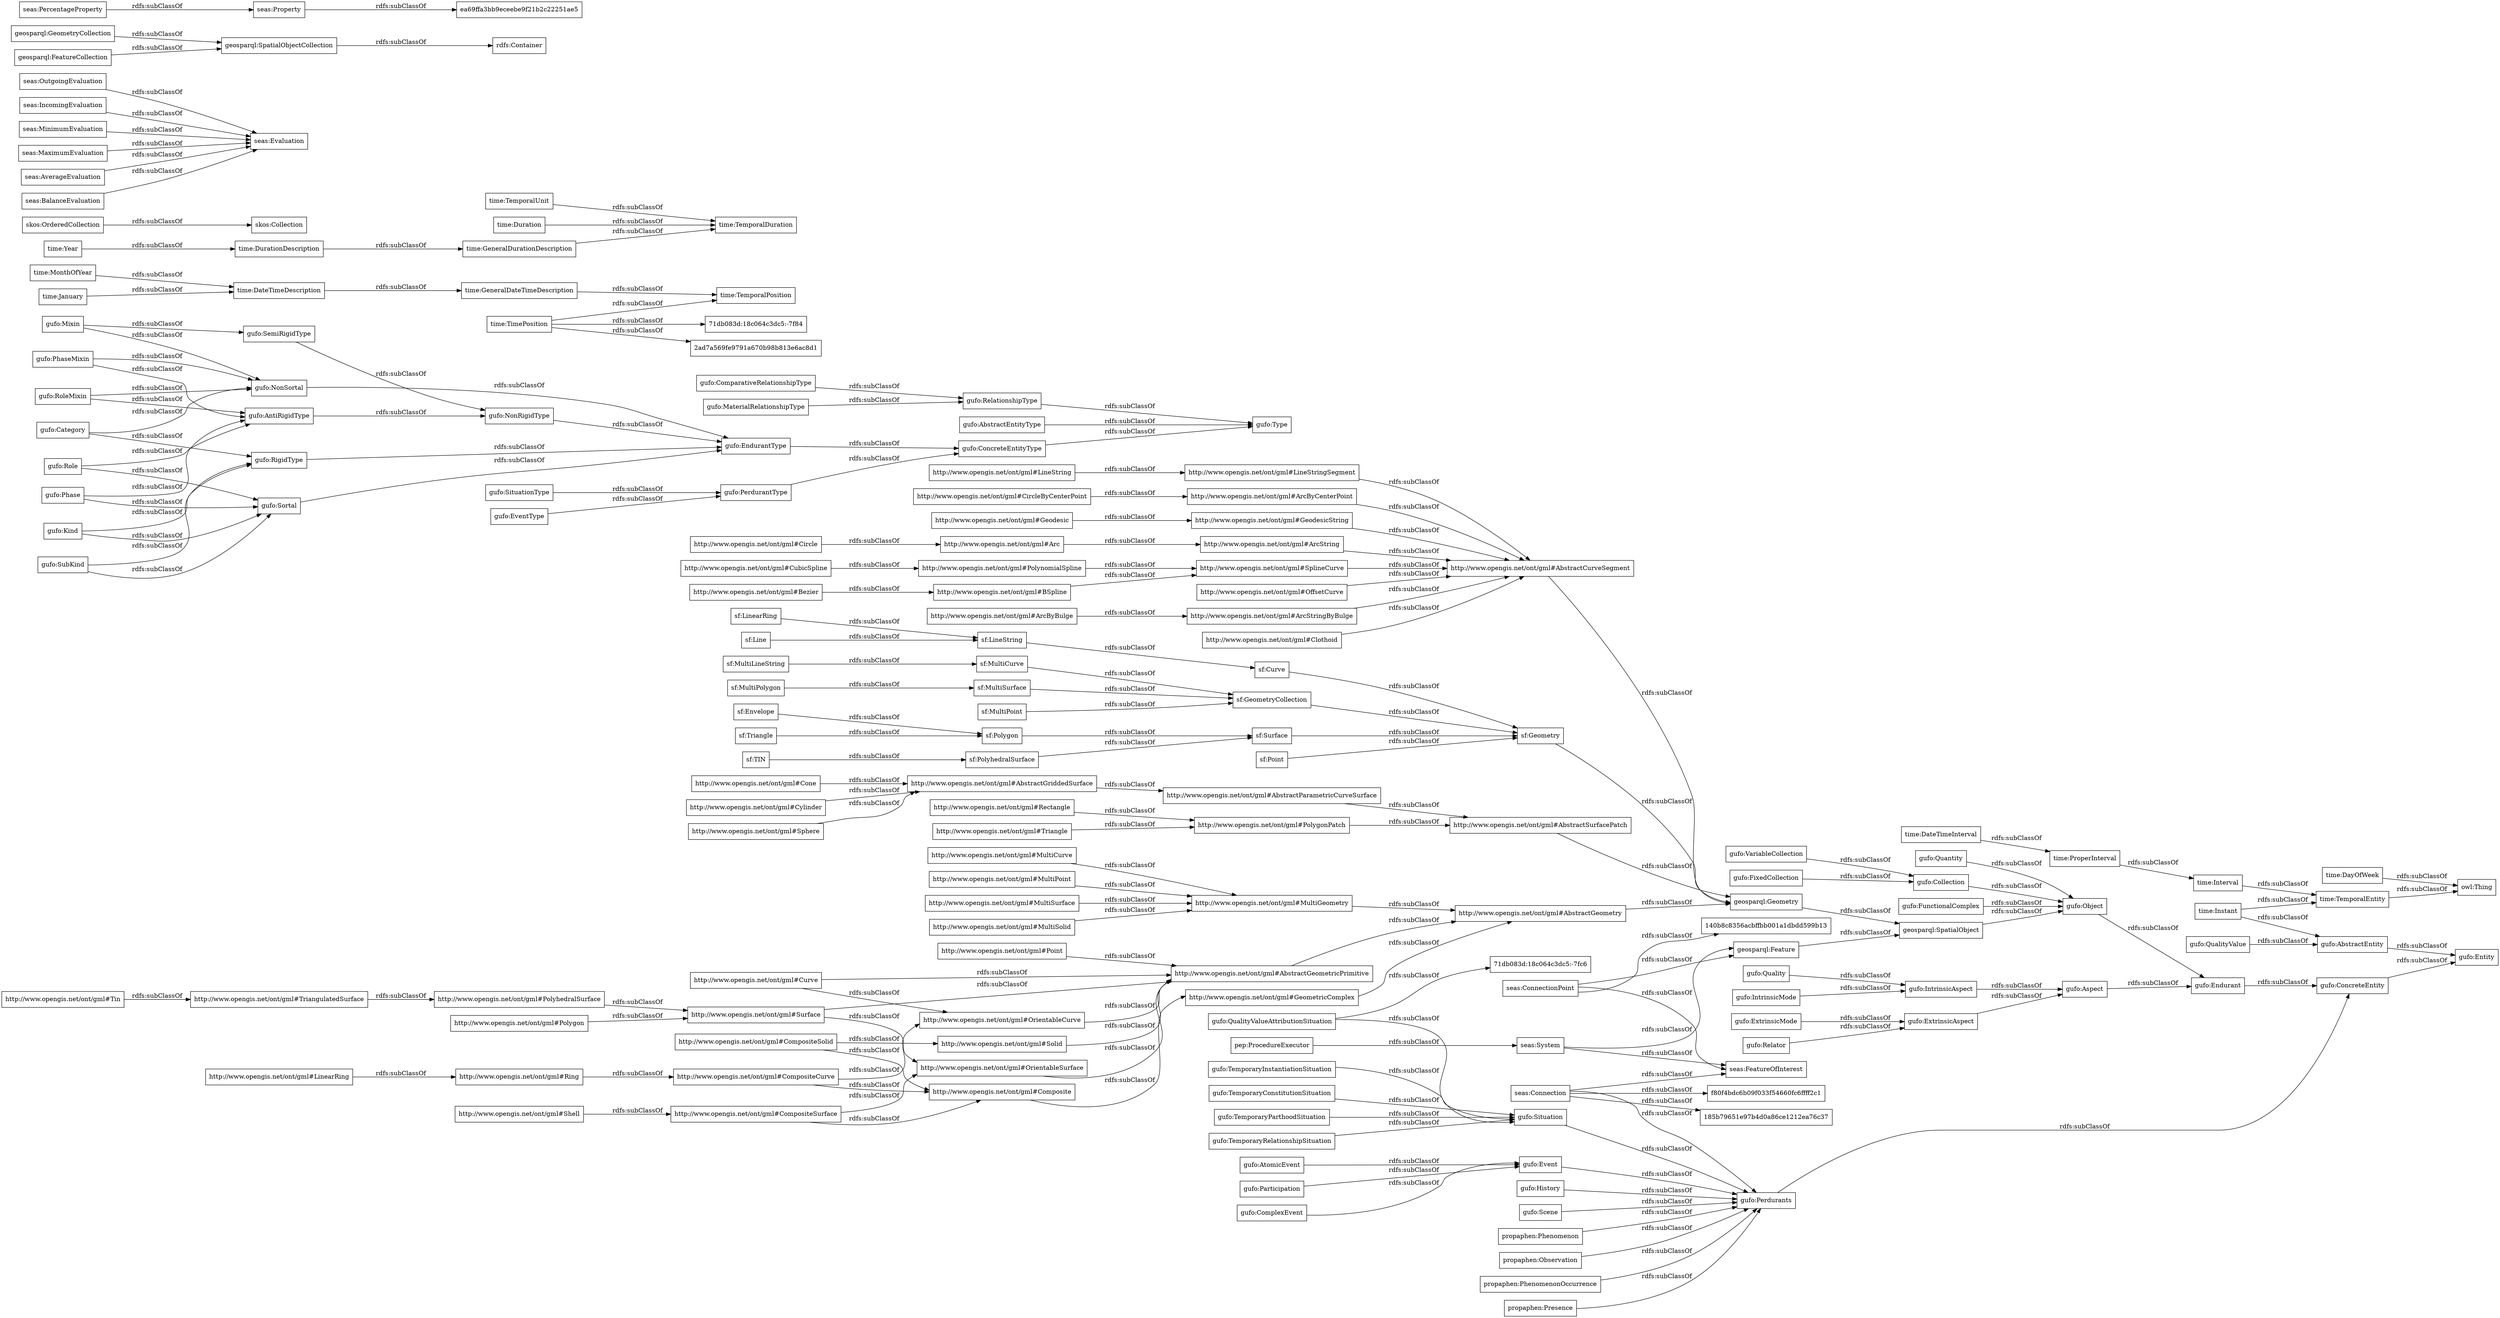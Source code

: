 digraph ar2dtool_diagram { 
rankdir=LR;
size="1000"
node [shape = rectangle, color="black"]; "time:DateTimeInterval" "http://www.opengis.net/ont/gml#MultiSurface" "gufo:Category" "gufo:History" "http://www.opengis.net/ont/gml#CompositeSurface" "http://www.opengis.net/ont/gml#Triangle" "http://www.opengis.net/ont/gml#MultiSolid" "gufo:Quality" "http://www.opengis.net/ont/gml#Cylinder" "time:MonthOfYear" "time:TimePosition" "time:GeneralDateTimeDescription" "gufo:Situation" "gufo:Sortal" "time:DayOfWeek" "http://www.opengis.net/ont/gml#Surface" "gufo:QualityValueAttributionSituation" "time:TemporalUnit" "time:ProperInterval" "71db083d:18c064c3dc5:-7fc6" "http://www.opengis.net/ont/gml#TriangulatedSurface" "gufo:SubKind" "http://www.opengis.net/ont/gml#Composite" "gufo:Scene" "gufo:ComparativeRelationshipType" "http://www.opengis.net/ont/gml#CompositeCurve" "http://www.opengis.net/ont/gml#PolyhedralSurface" "http://www.opengis.net/ont/gml#ArcString" "gufo:TemporaryInstantiationSituation" "gufo:ConcreteEntity" "http://www.opengis.net/ont/gml#MultiGeometry" "time:Instant" "gufo:AbstractEntity" "http://www.opengis.net/ont/gml#Tin" "gufo:AtomicEvent" "propaphen:Phenomenon" "seas:Connection" "http://www.opengis.net/ont/gml#SplineCurve" "http://www.opengis.net/ont/gml#MultiCurve" "gufo:AbstractEntityType" "propaphen:Observation" "gufo:Type" "http://www.opengis.net/ont/gml#OffsetCurve" "71db083d:18c064c3dc5:-7f84" "http://www.opengis.net/ont/gml#Circle" "http://www.opengis.net/ont/gml#AbstractGriddedSurface" "gufo:TemporaryConstitutionSituation" "gufo:Phase" "gufo:QualityValue" "gufo:NonRigidType" "gufo:Quantity" "http://www.opengis.net/ont/gml#ArcStringByBulge" "gufo:Perdurants" "gufo:Kind" "gufo:Endurant" "seas:System" "http://www.opengis.net/ont/gml#Geodesic" "gufo:TemporaryParthoodSituation" "gufo:PhaseMixin" "http://www.opengis.net/ont/gml#AbstractSurfacePatch" "gufo:RelationshipType" "gufo:NonSortal" "time:TemporalDuration" "seas:ConnectionPoint" "gufo:AntiRigidType" "gufo:SituationType" "gufo:PerdurantType" "gufo:Participation" "time:Duration" "gufo:RoleMixin" "http://www.opengis.net/ont/gml#Ring" "gufo:ExtrinsicMode" "http://www.opengis.net/ont/gml#PolygonPatch" "http://www.opengis.net/ont/gml#LineString" "http://www.opengis.net/ont/gml#AbstractGeometricPrimitive" "http://www.opengis.net/ont/gml#OrientableCurve" "http://www.opengis.net/ont/gml#Clothoid" "http://www.opengis.net/ont/gml#Curve" "http://www.opengis.net/ont/gml#Arc" "gufo:ConcreteEntityType" "http://www.opengis.net/ont/gml#Polygon" "gufo:IntrinsicMode" "http://www.opengis.net/ont/gml#Shell" "gufo:Role" "http://www.opengis.net/ont/gml#Sphere" "gufo:EventType" "time:GeneralDurationDescription" "gufo:FixedCollection" "http://www.opengis.net/ont/gml#AbstractParametricCurveSurface" "geosparql:SpatialObject" "gufo:ComplexEvent" "http://www.opengis.net/ont/gml#Cone" "gufo:ExtrinsicAspect" "propaphen:PhenomenonOccurrence" "skos:Collection" "gufo:RigidType" "http://www.opengis.net/ont/gml#GeometricComplex" "http://www.opengis.net/ont/gml#CubicSpline" "http://www.opengis.net/ont/gml#ArcByBulge" "gufo:FunctionalComplex" "time:DurationDescription" "propaphen:Presence" "time:TemporalEntity" "gufo:Entity" "http://www.opengis.net/ont/gml#PolynomialSpline" "gufo:Collection" "http://www.opengis.net/ont/gml#Solid" "gufo:VariableCollection" "gufo:Mixin" "time:DateTimeDescription" "gufo:MaterialRelationshipType" "http://www.opengis.net/ont/gml#LineStringSegment" "skos:OrderedCollection" "gufo:EndurantType" "geosparql:Geometry" "http://www.opengis.net/ont/gml#AbstractGeometry" "http://www.opengis.net/ont/gml#Rectangle" "gufo:IntrinsicAspect" "gufo:Object" "gufo:Aspect" "http://www.opengis.net/ont/gml#BSpline" "time:Year" "time:TemporalPosition" "http://www.opengis.net/ont/gml#Point" "geosparql:Feature" "http://www.opengis.net/ont/gml#CircleByCenterPoint" "gufo:Event" "http://www.opengis.net/ont/gml#Bezier" "http://www.opengis.net/ont/gml#LinearRing" "gufo:Relator" "http://www.opengis.net/ont/gml#ArcByCenterPoint" "http://www.opengis.net/ont/gml#MultiPoint" "http://www.opengis.net/ont/gml#OrientableSurface" "http://www.opengis.net/ont/gml#GeodesicString" "http://www.opengis.net/ont/gml#AbstractCurveSegment" "http://www.opengis.net/ont/gml#CompositeSolid" "time:Interval" "gufo:TemporaryRelationshipSituation" "gufo:SemiRigidType" "seas:OutgoingEvaluation" "seas:IncomingEvaluation" "sf:Geometry" "sf:MultiCurve" "sf:Line" "sf:PolyhedralSurface" "sf:Triangle" "sf:Point" "sf:TIN" "sf:MultiPolygon" "sf:Curve" "sf:MultiSurface" "sf:Envelope" "sf:MultiLineString" "sf:LinearRing" "sf:Polygon" "sf:MultiPoint" "sf:LineString" "sf:GeometryCollection" "sf:Surface" "time:January" "2ad7a569fe9791a670b98b813e6ac8d1" "geosparql:SpatialObjectCollection" "geosparql:GeometryCollection" "geosparql:FeatureCollection" "seas:MinimumEvaluation" "seas:MaximumEvaluation" "seas:AverageEvaluation" "seas:Evaluation" "seas:PercentageProperty" "seas:Property" "seas:FeatureOfInterest" ; /*classes style*/
	"time:Year" -> "time:DurationDescription" [ label = "rdfs:subClassOf" ];
	"gufo:QualityValue" -> "gufo:AbstractEntity" [ label = "rdfs:subClassOf" ];
	"time:Instant" -> "gufo:AbstractEntity" [ label = "rdfs:subClassOf" ];
	"time:Instant" -> "time:TemporalEntity" [ label = "rdfs:subClassOf" ];
	"http://www.opengis.net/ont/gml#GeometricComplex" -> "http://www.opengis.net/ont/gml#AbstractGeometry" [ label = "rdfs:subClassOf" ];
	"sf:MultiPolygon" -> "sf:MultiSurface" [ label = "rdfs:subClassOf" ];
	"seas:AverageEvaluation" -> "seas:Evaluation" [ label = "rdfs:subClassOf" ];
	"sf:MultiPoint" -> "sf:GeometryCollection" [ label = "rdfs:subClassOf" ];
	"http://www.opengis.net/ont/gml#GeodesicString" -> "http://www.opengis.net/ont/gml#AbstractCurveSegment" [ label = "rdfs:subClassOf" ];
	"http://www.opengis.net/ont/gml#ArcStringByBulge" -> "http://www.opengis.net/ont/gml#AbstractCurveSegment" [ label = "rdfs:subClassOf" ];
	"http://www.opengis.net/ont/gml#Solid" -> "http://www.opengis.net/ont/gml#AbstractGeometricPrimitive" [ label = "rdfs:subClassOf" ];
	"gufo:Quality" -> "gufo:IntrinsicAspect" [ label = "rdfs:subClassOf" ];
	"propaphen:PhenomenonOccurrence" -> "gufo:Perdurants" [ label = "rdfs:subClassOf" ];
	"sf:LineString" -> "sf:Curve" [ label = "rdfs:subClassOf" ];
	"seas:MaximumEvaluation" -> "seas:Evaluation" [ label = "rdfs:subClassOf" ];
	"geosparql:SpatialObject" -> "gufo:Object" [ label = "rdfs:subClassOf" ];
	"http://www.opengis.net/ont/gml#CompositeSurface" -> "http://www.opengis.net/ont/gml#OrientableSurface" [ label = "rdfs:subClassOf" ];
	"http://www.opengis.net/ont/gml#CompositeSurface" -> "http://www.opengis.net/ont/gml#Composite" [ label = "rdfs:subClassOf" ];
	"skos:OrderedCollection" -> "skos:Collection" [ label = "rdfs:subClassOf" ];
	"http://www.opengis.net/ont/gml#Tin" -> "http://www.opengis.net/ont/gml#TriangulatedSurface" [ label = "rdfs:subClassOf" ];
	"gufo:TemporaryInstantiationSituation" -> "gufo:Situation" [ label = "rdfs:subClassOf" ];
	"time:DayOfWeek" -> "owl:Thing" [ label = "rdfs:subClassOf" ];
	"http://www.opengis.net/ont/gml#Geodesic" -> "http://www.opengis.net/ont/gml#GeodesicString" [ label = "rdfs:subClassOf" ];
	"time:Interval" -> "time:TemporalEntity" [ label = "rdfs:subClassOf" ];
	"http://www.opengis.net/ont/gml#Point" -> "http://www.opengis.net/ont/gml#AbstractGeometricPrimitive" [ label = "rdfs:subClassOf" ];
	"sf:Curve" -> "sf:Geometry" [ label = "rdfs:subClassOf" ];
	"gufo:Scene" -> "gufo:Perdurants" [ label = "rdfs:subClassOf" ];
	"http://www.opengis.net/ont/gml#AbstractSurfacePatch" -> "geosparql:Geometry" [ label = "rdfs:subClassOf" ];
	"gufo:ComplexEvent" -> "gufo:Event" [ label = "rdfs:subClassOf" ];
	"http://www.opengis.net/ont/gml#Polygon" -> "http://www.opengis.net/ont/gml#Surface" [ label = "rdfs:subClassOf" ];
	"http://www.opengis.net/ont/gml#BSpline" -> "http://www.opengis.net/ont/gml#SplineCurve" [ label = "rdfs:subClassOf" ];
	"sf:Surface" -> "sf:Geometry" [ label = "rdfs:subClassOf" ];
	"propaphen:Phenomenon" -> "gufo:Perdurants" [ label = "rdfs:subClassOf" ];
	"seas:Connection" -> "gufo:Perdurants" [ label = "rdfs:subClassOf" ];
	"seas:Connection" -> "185b79651e97b4d0a86ce1212ea76c37" [ label = "rdfs:subClassOf" ];
	"seas:Connection" -> "f80f4bdc6b09f033f54660fc6ffff2c1" [ label = "rdfs:subClassOf" ];
	"seas:Connection" -> "seas:FeatureOfInterest" [ label = "rdfs:subClassOf" ];
	"http://www.opengis.net/ont/gml#Circle" -> "http://www.opengis.net/ont/gml#Arc" [ label = "rdfs:subClassOf" ];
	"gufo:QualityValueAttributionSituation" -> "71db083d:18c064c3dc5:-7fc6" [ label = "rdfs:subClassOf" ];
	"gufo:QualityValueAttributionSituation" -> "gufo:Situation" [ label = "rdfs:subClassOf" ];
	"time:DateTimeInterval" -> "time:ProperInterval" [ label = "rdfs:subClassOf" ];
	"seas:Property" -> "ea69ffa3bb9eceebe9f21b2c22251ae5" [ label = "rdfs:subClassOf" ];
	"http://www.opengis.net/ont/gml#MultiSurface" -> "http://www.opengis.net/ont/gml#MultiGeometry" [ label = "rdfs:subClassOf" ];
	"time:GeneralDateTimeDescription" -> "time:TemporalPosition" [ label = "rdfs:subClassOf" ];
	"sf:MultiCurve" -> "sf:GeometryCollection" [ label = "rdfs:subClassOf" ];
	"gufo:IntrinsicAspect" -> "gufo:Aspect" [ label = "rdfs:subClassOf" ];
	"http://www.opengis.net/ont/gml#CircleByCenterPoint" -> "http://www.opengis.net/ont/gml#ArcByCenterPoint" [ label = "rdfs:subClassOf" ];
	"http://www.opengis.net/ont/gml#AbstractGeometricPrimitive" -> "http://www.opengis.net/ont/gml#AbstractGeometry" [ label = "rdfs:subClassOf" ];
	"sf:PolyhedralSurface" -> "sf:Surface" [ label = "rdfs:subClassOf" ];
	"time:MonthOfYear" -> "time:DateTimeDescription" [ label = "rdfs:subClassOf" ];
	"sf:Envelope" -> "sf:Polygon" [ label = "rdfs:subClassOf" ];
	"http://www.opengis.net/ont/gml#MultiPoint" -> "http://www.opengis.net/ont/gml#MultiGeometry" [ label = "rdfs:subClassOf" ];
	"gufo:Relator" -> "gufo:ExtrinsicAspect" [ label = "rdfs:subClassOf" ];
	"gufo:EventType" -> "gufo:PerdurantType" [ label = "rdfs:subClassOf" ];
	"http://www.opengis.net/ont/gml#PolygonPatch" -> "http://www.opengis.net/ont/gml#AbstractSurfacePatch" [ label = "rdfs:subClassOf" ];
	"gufo:Quantity" -> "gufo:Object" [ label = "rdfs:subClassOf" ];
	"gufo:TemporaryConstitutionSituation" -> "gufo:Situation" [ label = "rdfs:subClassOf" ];
	"http://www.opengis.net/ont/gml#Rectangle" -> "http://www.opengis.net/ont/gml#PolygonPatch" [ label = "rdfs:subClassOf" ];
	"gufo:AbstractEntity" -> "gufo:Entity" [ label = "rdfs:subClassOf" ];
	"time:DateTimeDescription" -> "time:GeneralDateTimeDescription" [ label = "rdfs:subClassOf" ];
	"time:ProperInterval" -> "time:Interval" [ label = "rdfs:subClassOf" ];
	"http://www.opengis.net/ont/gml#LineString" -> "http://www.opengis.net/ont/gml#LineStringSegment" [ label = "rdfs:subClassOf" ];
	"http://www.opengis.net/ont/gml#AbstractParametricCurveSurface" -> "http://www.opengis.net/ont/gml#AbstractSurfacePatch" [ label = "rdfs:subClassOf" ];
	"http://www.opengis.net/ont/gml#Sphere" -> "http://www.opengis.net/ont/gml#AbstractGriddedSurface" [ label = "rdfs:subClassOf" ];
	"http://www.opengis.net/ont/gml#PolynomialSpline" -> "http://www.opengis.net/ont/gml#SplineCurve" [ label = "rdfs:subClassOf" ];
	"gufo:ComparativeRelationshipType" -> "gufo:RelationshipType" [ label = "rdfs:subClassOf" ];
	"gufo:NonSortal" -> "gufo:EndurantType" [ label = "rdfs:subClassOf" ];
	"gufo:Phase" -> "gufo:Sortal" [ label = "rdfs:subClassOf" ];
	"gufo:Phase" -> "gufo:AntiRigidType" [ label = "rdfs:subClassOf" ];
	"http://www.opengis.net/ont/gml#AbstractGriddedSurface" -> "http://www.opengis.net/ont/gml#AbstractParametricCurveSurface" [ label = "rdfs:subClassOf" ];
	"gufo:PerdurantType" -> "gufo:ConcreteEntityType" [ label = "rdfs:subClassOf" ];
	"seas:ConnectionPoint" -> "geosparql:Feature" [ label = "rdfs:subClassOf" ];
	"seas:ConnectionPoint" -> "140b8c8356acbffbb001a1dbdd599b13" [ label = "rdfs:subClassOf" ];
	"seas:ConnectionPoint" -> "seas:FeatureOfInterest" [ label = "rdfs:subClassOf" ];
	"http://www.opengis.net/ont/gml#AbstractGeometry" -> "geosparql:Geometry" [ label = "rdfs:subClassOf" ];
	"gufo:FunctionalComplex" -> "gufo:Object" [ label = "rdfs:subClassOf" ];
	"gufo:AtomicEvent" -> "gufo:Event" [ label = "rdfs:subClassOf" ];
	"http://www.opengis.net/ont/gml#Clothoid" -> "http://www.opengis.net/ont/gml#AbstractCurveSegment" [ label = "rdfs:subClassOf" ];
	"http://www.opengis.net/ont/gml#Ring" -> "http://www.opengis.net/ont/gml#CompositeCurve" [ label = "rdfs:subClassOf" ];
	"gufo:Endurant" -> "gufo:ConcreteEntity" [ label = "rdfs:subClassOf" ];
	"http://www.opengis.net/ont/gml#Cylinder" -> "http://www.opengis.net/ont/gml#AbstractGriddedSurface" [ label = "rdfs:subClassOf" ];
	"gufo:Collection" -> "gufo:Object" [ label = "rdfs:subClassOf" ];
	"gufo:History" -> "gufo:Perdurants" [ label = "rdfs:subClassOf" ];
	"gufo:Event" -> "gufo:Perdurants" [ label = "rdfs:subClassOf" ];
	"http://www.opengis.net/ont/gml#MultiGeometry" -> "http://www.opengis.net/ont/gml#AbstractGeometry" [ label = "rdfs:subClassOf" ];
	"http://www.opengis.net/ont/gml#PolyhedralSurface" -> "http://www.opengis.net/ont/gml#Surface" [ label = "rdfs:subClassOf" ];
	"gufo:Aspect" -> "gufo:Endurant" [ label = "rdfs:subClassOf" ];
	"http://www.opengis.net/ont/gml#LineStringSegment" -> "http://www.opengis.net/ont/gml#AbstractCurveSegment" [ label = "rdfs:subClassOf" ];
	"time:GeneralDurationDescription" -> "time:TemporalDuration" [ label = "rdfs:subClassOf" ];
	"pep:ProcedureExecutor" -> "seas:System" [ label = "rdfs:subClassOf" ];
	"gufo:EndurantType" -> "gufo:ConcreteEntityType" [ label = "rdfs:subClassOf" ];
	"gufo:SituationType" -> "gufo:PerdurantType" [ label = "rdfs:subClassOf" ];
	"http://www.opengis.net/ont/gml#MultiCurve" -> "http://www.opengis.net/ont/gml#MultiGeometry" [ label = "rdfs:subClassOf" ];
	"http://www.opengis.net/ont/gml#SplineCurve" -> "http://www.opengis.net/ont/gml#AbstractCurveSegment" [ label = "rdfs:subClassOf" ];
	"http://www.opengis.net/ont/gml#Cone" -> "http://www.opengis.net/ont/gml#AbstractGriddedSurface" [ label = "rdfs:subClassOf" ];
	"http://www.opengis.net/ont/gml#OrientableSurface" -> "http://www.opengis.net/ont/gml#AbstractGeometricPrimitive" [ label = "rdfs:subClassOf" ];
	"seas:BalanceEvaluation" -> "seas:Evaluation" [ label = "rdfs:subClassOf" ];
	"gufo:NonRigidType" -> "gufo:EndurantType" [ label = "rdfs:subClassOf" ];
	"time:TemporalUnit" -> "time:TemporalDuration" [ label = "rdfs:subClassOf" ];
	"gufo:Situation" -> "gufo:Perdurants" [ label = "rdfs:subClassOf" ];
	"sf:MultiLineString" -> "sf:MultiCurve" [ label = "rdfs:subClassOf" ];
	"gufo:SemiRigidType" -> "gufo:NonRigidType" [ label = "rdfs:subClassOf" ];
	"sf:Polygon" -> "sf:Surface" [ label = "rdfs:subClassOf" ];
	"time:DurationDescription" -> "time:GeneralDurationDescription" [ label = "rdfs:subClassOf" ];
	"gufo:Category" -> "gufo:RigidType" [ label = "rdfs:subClassOf" ];
	"gufo:Category" -> "gufo:NonSortal" [ label = "rdfs:subClassOf" ];
	"gufo:RoleMixin" -> "gufo:NonSortal" [ label = "rdfs:subClassOf" ];
	"gufo:RoleMixin" -> "gufo:AntiRigidType" [ label = "rdfs:subClassOf" ];
	"gufo:MaterialRelationshipType" -> "gufo:RelationshipType" [ label = "rdfs:subClassOf" ];
	"sf:LinearRing" -> "sf:LineString" [ label = "rdfs:subClassOf" ];
	"time:January" -> "time:DateTimeDescription" [ label = "rdfs:subClassOf" ];
	"gufo:TemporaryParthoodSituation" -> "gufo:Situation" [ label = "rdfs:subClassOf" ];
	"sf:GeometryCollection" -> "sf:Geometry" [ label = "rdfs:subClassOf" ];
	"gufo:ConcreteEntity" -> "gufo:Entity" [ label = "rdfs:subClassOf" ];
	"gufo:Participation" -> "gufo:Event" [ label = "rdfs:subClassOf" ];
	"http://www.opengis.net/ont/gml#ArcByBulge" -> "http://www.opengis.net/ont/gml#ArcStringByBulge" [ label = "rdfs:subClassOf" ];
	"http://www.opengis.net/ont/gml#CompositeCurve" -> "http://www.opengis.net/ont/gml#OrientableCurve" [ label = "rdfs:subClassOf" ];
	"http://www.opengis.net/ont/gml#CompositeCurve" -> "http://www.opengis.net/ont/gml#Composite" [ label = "rdfs:subClassOf" ];
	"sf:MultiSurface" -> "sf:GeometryCollection" [ label = "rdfs:subClassOf" ];
	"gufo:AbstractEntityType" -> "gufo:Type" [ label = "rdfs:subClassOf" ];
	"http://www.opengis.net/ont/gml#MultiSolid" -> "http://www.opengis.net/ont/gml#MultiGeometry" [ label = "rdfs:subClassOf" ];
	"geosparql:FeatureCollection" -> "geosparql:SpatialObjectCollection" [ label = "rdfs:subClassOf" ];
	"gufo:ExtrinsicMode" -> "gufo:ExtrinsicAspect" [ label = "rdfs:subClassOf" ];
	"http://www.opengis.net/ont/gml#Bezier" -> "http://www.opengis.net/ont/gml#BSpline" [ label = "rdfs:subClassOf" ];
	"gufo:Role" -> "gufo:Sortal" [ label = "rdfs:subClassOf" ];
	"gufo:Role" -> "gufo:AntiRigidType" [ label = "rdfs:subClassOf" ];
	"time:Duration" -> "time:TemporalDuration" [ label = "rdfs:subClassOf" ];
	"http://www.opengis.net/ont/gml#Composite" -> "http://www.opengis.net/ont/gml#GeometricComplex" [ label = "rdfs:subClassOf" ];
	"http://www.opengis.net/ont/gml#ArcByCenterPoint" -> "http://www.opengis.net/ont/gml#AbstractCurveSegment" [ label = "rdfs:subClassOf" ];
	"geosparql:SpatialObjectCollection" -> "rdfs:Container" [ label = "rdfs:subClassOf" ];
	"time:TemporalEntity" -> "owl:Thing" [ label = "rdfs:subClassOf" ];
	"http://www.opengis.net/ont/gml#Arc" -> "http://www.opengis.net/ont/gml#ArcString" [ label = "rdfs:subClassOf" ];
	"gufo:RelationshipType" -> "gufo:Type" [ label = "rdfs:subClassOf" ];
	"gufo:Kind" -> "gufo:Sortal" [ label = "rdfs:subClassOf" ];
	"gufo:Kind" -> "gufo:RigidType" [ label = "rdfs:subClassOf" ];
	"http://www.opengis.net/ont/gml#ArcString" -> "http://www.opengis.net/ont/gml#AbstractCurveSegment" [ label = "rdfs:subClassOf" ];
	"http://www.opengis.net/ont/gml#Shell" -> "http://www.opengis.net/ont/gml#CompositeSurface" [ label = "rdfs:subClassOf" ];
	"sf:Line" -> "sf:LineString" [ label = "rdfs:subClassOf" ];
	"sf:TIN" -> "sf:PolyhedralSurface" [ label = "rdfs:subClassOf" ];
	"sf:Geometry" -> "geosparql:Geometry" [ label = "rdfs:subClassOf" ];
	"http://www.opengis.net/ont/gml#Surface" -> "http://www.opengis.net/ont/gml#OrientableSurface" [ label = "rdfs:subClassOf" ];
	"http://www.opengis.net/ont/gml#Surface" -> "http://www.opengis.net/ont/gml#AbstractGeometricPrimitive" [ label = "rdfs:subClassOf" ];
	"geosparql:GeometryCollection" -> "geosparql:SpatialObjectCollection" [ label = "rdfs:subClassOf" ];
	"http://www.opengis.net/ont/gml#CompositeSolid" -> "http://www.opengis.net/ont/gml#Solid" [ label = "rdfs:subClassOf" ];
	"http://www.opengis.net/ont/gml#CompositeSolid" -> "http://www.opengis.net/ont/gml#Composite" [ label = "rdfs:subClassOf" ];
	"http://www.opengis.net/ont/gml#LinearRing" -> "http://www.opengis.net/ont/gml#Ring" [ label = "rdfs:subClassOf" ];
	"gufo:SubKind" -> "gufo:Sortal" [ label = "rdfs:subClassOf" ];
	"gufo:SubKind" -> "gufo:RigidType" [ label = "rdfs:subClassOf" ];
	"gufo:Perdurants" -> "gufo:ConcreteEntity" [ label = "rdfs:subClassOf" ];
	"propaphen:Observation" -> "gufo:Perdurants" [ label = "rdfs:subClassOf" ];
	"gufo:Mixin" -> "gufo:SemiRigidType" [ label = "rdfs:subClassOf" ];
	"gufo:Mixin" -> "gufo:NonSortal" [ label = "rdfs:subClassOf" ];
	"http://www.opengis.net/ont/gml#Triangle" -> "http://www.opengis.net/ont/gml#PolygonPatch" [ label = "rdfs:subClassOf" ];
	"http://www.opengis.net/ont/gml#OffsetCurve" -> "http://www.opengis.net/ont/gml#AbstractCurveSegment" [ label = "rdfs:subClassOf" ];
	"http://www.opengis.net/ont/gml#Curve" -> "http://www.opengis.net/ont/gml#OrientableCurve" [ label = "rdfs:subClassOf" ];
	"http://www.opengis.net/ont/gml#Curve" -> "http://www.opengis.net/ont/gml#AbstractGeometricPrimitive" [ label = "rdfs:subClassOf" ];
	"seas:MinimumEvaluation" -> "seas:Evaluation" [ label = "rdfs:subClassOf" ];
	"propaphen:Presence" -> "gufo:Perdurants" [ label = "rdfs:subClassOf" ];
	"gufo:ConcreteEntityType" -> "gufo:Type" [ label = "rdfs:subClassOf" ];
	"gufo:RigidType" -> "gufo:EndurantType" [ label = "rdfs:subClassOf" ];
	"time:TimePosition" -> "71db083d:18c064c3dc5:-7f84" [ label = "rdfs:subClassOf" ];
	"time:TimePosition" -> "time:TemporalPosition" [ label = "rdfs:subClassOf" ];
	"time:TimePosition" -> "2ad7a569fe9791a670b98b813e6ac8d1" [ label = "rdfs:subClassOf" ];
	"http://www.opengis.net/ont/gml#CubicSpline" -> "http://www.opengis.net/ont/gml#PolynomialSpline" [ label = "rdfs:subClassOf" ];
	"gufo:Object" -> "gufo:Endurant" [ label = "rdfs:subClassOf" ];
	"geosparql:Feature" -> "geosparql:SpatialObject" [ label = "rdfs:subClassOf" ];
	"gufo:Sortal" -> "gufo:EndurantType" [ label = "rdfs:subClassOf" ];
	"gufo:IntrinsicMode" -> "gufo:IntrinsicAspect" [ label = "rdfs:subClassOf" ];
	"seas:System" -> "geosparql:Feature" [ label = "rdfs:subClassOf" ];
	"seas:System" -> "seas:FeatureOfInterest" [ label = "rdfs:subClassOf" ];
	"sf:Triangle" -> "sf:Polygon" [ label = "rdfs:subClassOf" ];
	"gufo:VariableCollection" -> "gufo:Collection" [ label = "rdfs:subClassOf" ];
	"sf:Point" -> "sf:Geometry" [ label = "rdfs:subClassOf" ];
	"gufo:AntiRigidType" -> "gufo:NonRigidType" [ label = "rdfs:subClassOf" ];
	"seas:IncomingEvaluation" -> "seas:Evaluation" [ label = "rdfs:subClassOf" ];
	"gufo:FixedCollection" -> "gufo:Collection" [ label = "rdfs:subClassOf" ];
	"seas:PercentageProperty" -> "seas:Property" [ label = "rdfs:subClassOf" ];
	"http://www.opengis.net/ont/gml#AbstractCurveSegment" -> "geosparql:Geometry" [ label = "rdfs:subClassOf" ];
	"gufo:ExtrinsicAspect" -> "gufo:Aspect" [ label = "rdfs:subClassOf" ];
	"seas:OutgoingEvaluation" -> "seas:Evaluation" [ label = "rdfs:subClassOf" ];
	"http://www.opengis.net/ont/gml#OrientableCurve" -> "http://www.opengis.net/ont/gml#AbstractGeometricPrimitive" [ label = "rdfs:subClassOf" ];
	"http://www.opengis.net/ont/gml#TriangulatedSurface" -> "http://www.opengis.net/ont/gml#PolyhedralSurface" [ label = "rdfs:subClassOf" ];
	"gufo:TemporaryRelationshipSituation" -> "gufo:Situation" [ label = "rdfs:subClassOf" ];
	"geosparql:Geometry" -> "geosparql:SpatialObject" [ label = "rdfs:subClassOf" ];
	"gufo:PhaseMixin" -> "gufo:NonSortal" [ label = "rdfs:subClassOf" ];
	"gufo:PhaseMixin" -> "gufo:AntiRigidType" [ label = "rdfs:subClassOf" ];

}
